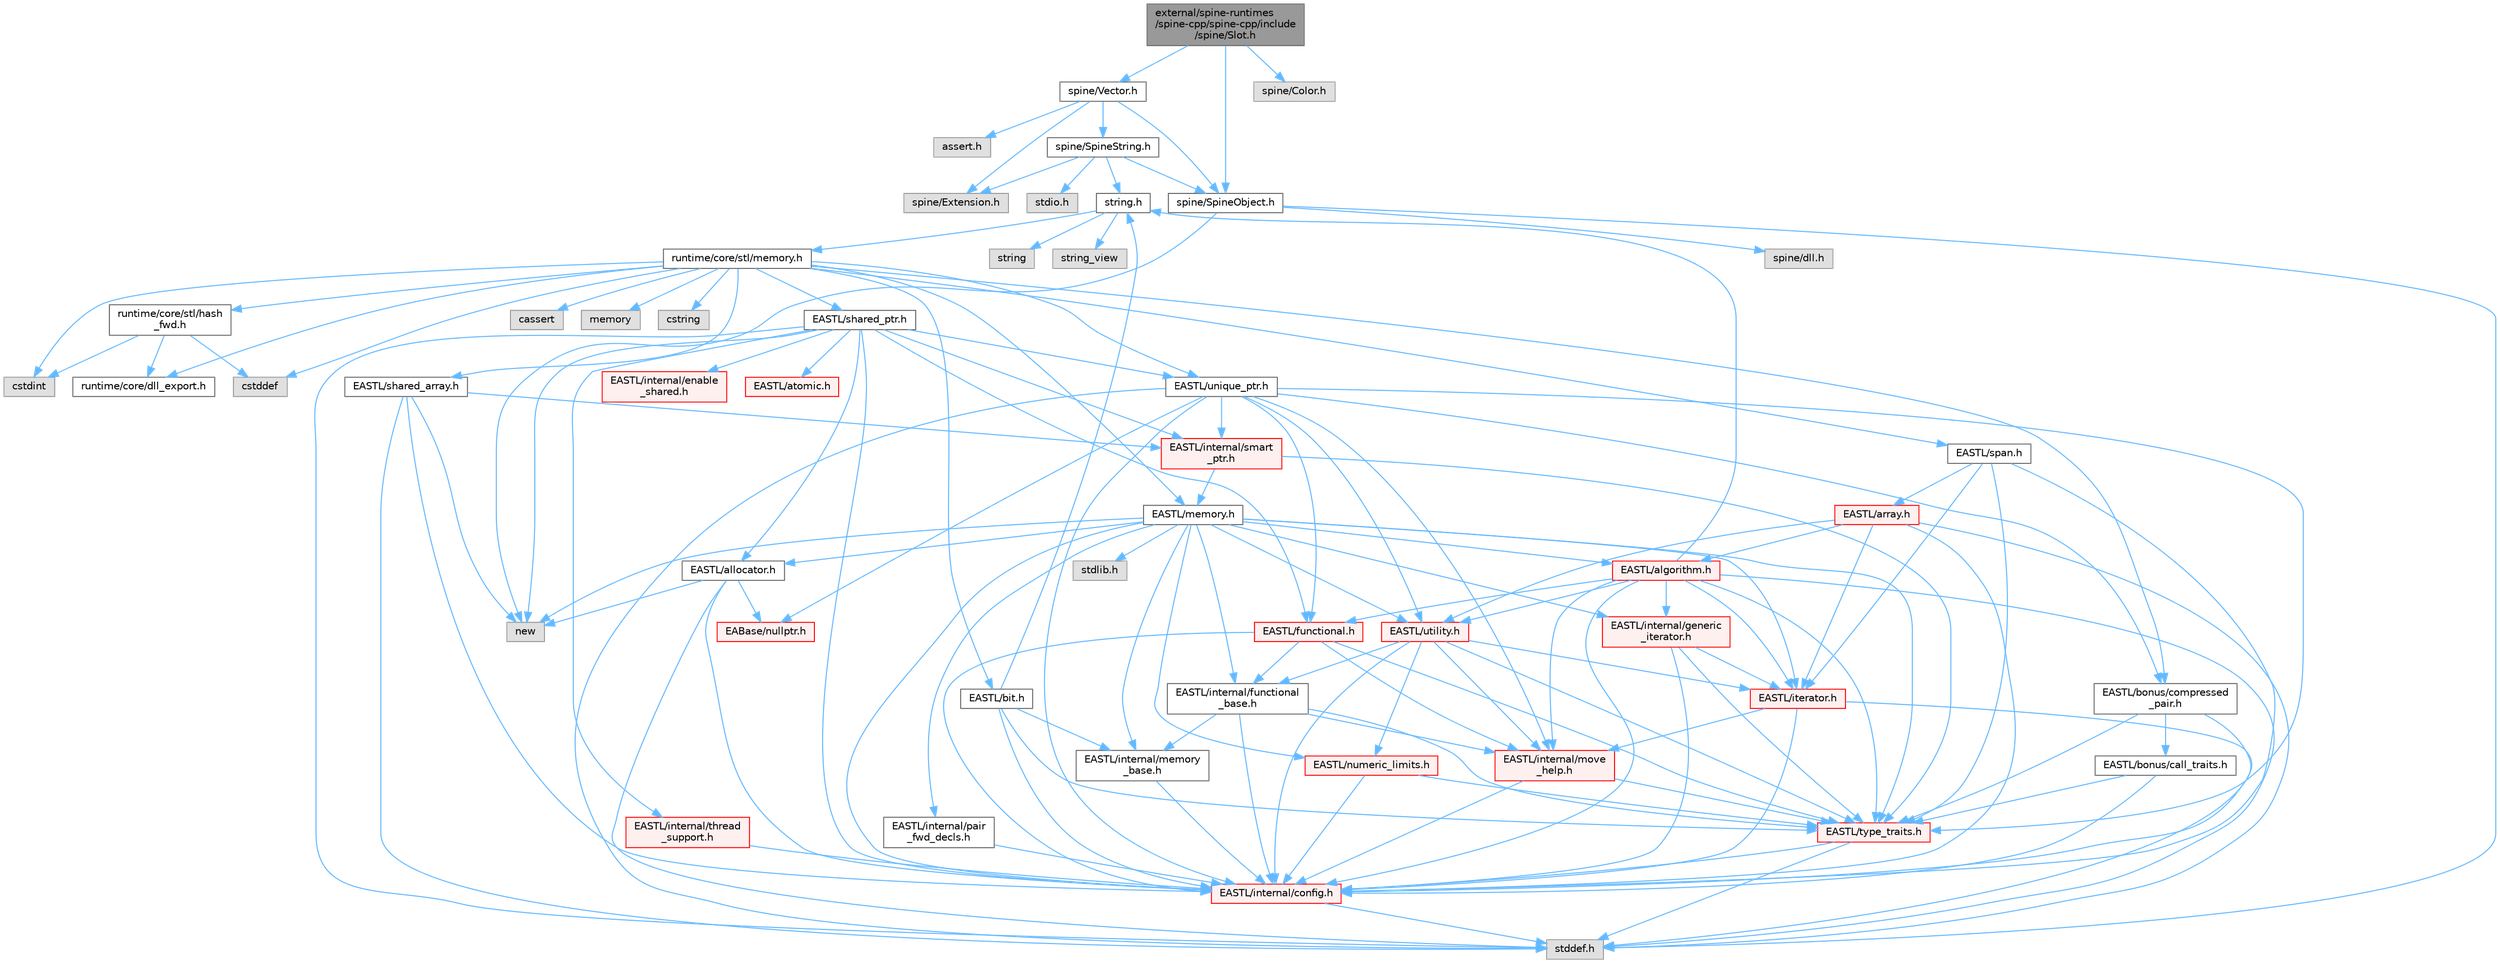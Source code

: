 digraph "external/spine-runtimes/spine-cpp/spine-cpp/include/spine/Slot.h"
{
 // LATEX_PDF_SIZE
  bgcolor="transparent";
  edge [fontname=Helvetica,fontsize=10,labelfontname=Helvetica,labelfontsize=10];
  node [fontname=Helvetica,fontsize=10,shape=box,height=0.2,width=0.4];
  Node1 [id="Node000001",label="external/spine-runtimes\l/spine-cpp/spine-cpp/include\l/spine/Slot.h",height=0.2,width=0.4,color="gray40", fillcolor="grey60", style="filled", fontcolor="black",tooltip=" "];
  Node1 -> Node2 [id="edge134_Node000001_Node000002",color="steelblue1",style="solid",tooltip=" "];
  Node2 [id="Node000002",label="spine/Vector.h",height=0.2,width=0.4,color="grey40", fillcolor="white", style="filled",URL="$external_2spine-runtimes_2spine-cpp_2spine-cpp_2include_2spine_2vector_8h.html",tooltip=" "];
  Node2 -> Node3 [id="edge135_Node000002_Node000003",color="steelblue1",style="solid",tooltip=" "];
  Node3 [id="Node000003",label="spine/Extension.h",height=0.2,width=0.4,color="grey60", fillcolor="#E0E0E0", style="filled",tooltip=" "];
  Node2 -> Node4 [id="edge136_Node000002_Node000004",color="steelblue1",style="solid",tooltip=" "];
  Node4 [id="Node000004",label="spine/SpineObject.h",height=0.2,width=0.4,color="grey40", fillcolor="white", style="filled",URL="$_spine_object_8h.html",tooltip=" "];
  Node4 -> Node5 [id="edge137_Node000004_Node000005",color="steelblue1",style="solid",tooltip=" "];
  Node5 [id="Node000005",label="new",height=0.2,width=0.4,color="grey60", fillcolor="#E0E0E0", style="filled",tooltip=" "];
  Node4 -> Node6 [id="edge138_Node000004_Node000006",color="steelblue1",style="solid",tooltip=" "];
  Node6 [id="Node000006",label="stddef.h",height=0.2,width=0.4,color="grey60", fillcolor="#E0E0E0", style="filled",tooltip=" "];
  Node4 -> Node7 [id="edge139_Node000004_Node000007",color="steelblue1",style="solid",tooltip=" "];
  Node7 [id="Node000007",label="spine/dll.h",height=0.2,width=0.4,color="grey60", fillcolor="#E0E0E0", style="filled",tooltip=" "];
  Node2 -> Node8 [id="edge140_Node000002_Node000008",color="steelblue1",style="solid",tooltip=" "];
  Node8 [id="Node000008",label="spine/SpineString.h",height=0.2,width=0.4,color="grey40", fillcolor="white", style="filled",URL="$_spine_string_8h.html",tooltip=" "];
  Node8 -> Node4 [id="edge141_Node000008_Node000004",color="steelblue1",style="solid",tooltip=" "];
  Node8 -> Node3 [id="edge142_Node000008_Node000003",color="steelblue1",style="solid",tooltip=" "];
  Node8 -> Node9 [id="edge143_Node000008_Node000009",color="steelblue1",style="solid",tooltip=" "];
  Node9 [id="Node000009",label="string.h",height=0.2,width=0.4,color="grey40", fillcolor="white", style="filled",URL="$string_8h.html",tooltip=" "];
  Node9 -> Node10 [id="edge144_Node000009_Node000010",color="steelblue1",style="solid",tooltip=" "];
  Node10 [id="Node000010",label="string",height=0.2,width=0.4,color="grey60", fillcolor="#E0E0E0", style="filled",tooltip=" "];
  Node9 -> Node11 [id="edge145_Node000009_Node000011",color="steelblue1",style="solid",tooltip=" "];
  Node11 [id="Node000011",label="string_view",height=0.2,width=0.4,color="grey60", fillcolor="#E0E0E0", style="filled",tooltip=" "];
  Node9 -> Node12 [id="edge146_Node000009_Node000012",color="steelblue1",style="solid",tooltip=" "];
  Node12 [id="Node000012",label="runtime/core/stl/memory.h",height=0.2,width=0.4,color="grey40", fillcolor="white", style="filled",URL="$runtime_2core_2stl_2memory_8h.html",tooltip=" "];
  Node12 -> Node13 [id="edge147_Node000012_Node000013",color="steelblue1",style="solid",tooltip=" "];
  Node13 [id="Node000013",label="cstddef",height=0.2,width=0.4,color="grey60", fillcolor="#E0E0E0", style="filled",tooltip=" "];
  Node12 -> Node14 [id="edge148_Node000012_Node000014",color="steelblue1",style="solid",tooltip=" "];
  Node14 [id="Node000014",label="cstdint",height=0.2,width=0.4,color="grey60", fillcolor="#E0E0E0", style="filled",tooltip=" "];
  Node12 -> Node15 [id="edge149_Node000012_Node000015",color="steelblue1",style="solid",tooltip=" "];
  Node15 [id="Node000015",label="cassert",height=0.2,width=0.4,color="grey60", fillcolor="#E0E0E0", style="filled",tooltip=" "];
  Node12 -> Node16 [id="edge150_Node000012_Node000016",color="steelblue1",style="solid",tooltip=" "];
  Node16 [id="Node000016",label="memory",height=0.2,width=0.4,color="grey60", fillcolor="#E0E0E0", style="filled",tooltip=" "];
  Node12 -> Node17 [id="edge151_Node000012_Node000017",color="steelblue1",style="solid",tooltip=" "];
  Node17 [id="Node000017",label="cstring",height=0.2,width=0.4,color="grey60", fillcolor="#E0E0E0", style="filled",tooltip=" "];
  Node12 -> Node18 [id="edge152_Node000012_Node000018",color="steelblue1",style="solid",tooltip=" "];
  Node18 [id="Node000018",label="EASTL/bit.h",height=0.2,width=0.4,color="grey40", fillcolor="white", style="filled",URL="$bit_8h.html",tooltip=" "];
  Node18 -> Node19 [id="edge153_Node000018_Node000019",color="steelblue1",style="solid",tooltip=" "];
  Node19 [id="Node000019",label="EASTL/internal/config.h",height=0.2,width=0.4,color="red", fillcolor="#FFF0F0", style="filled",URL="$runtime_2_e_a_s_t_l_2include_2_e_a_s_t_l_2internal_2config_8h.html",tooltip=" "];
  Node19 -> Node6 [id="edge154_Node000019_Node000006",color="steelblue1",style="solid",tooltip=" "];
  Node18 -> Node27 [id="edge155_Node000018_Node000027",color="steelblue1",style="solid",tooltip=" "];
  Node27 [id="Node000027",label="EASTL/internal/memory\l_base.h",height=0.2,width=0.4,color="grey40", fillcolor="white", style="filled",URL="$memory__base_8h.html",tooltip=" "];
  Node27 -> Node19 [id="edge156_Node000027_Node000019",color="steelblue1",style="solid",tooltip=" "];
  Node18 -> Node28 [id="edge157_Node000018_Node000028",color="steelblue1",style="solid",tooltip=" "];
  Node28 [id="Node000028",label="EASTL/type_traits.h",height=0.2,width=0.4,color="red", fillcolor="#FFF0F0", style="filled",URL="$_e_a_s_t_l_2include_2_e_a_s_t_l_2type__traits_8h.html",tooltip=" "];
  Node28 -> Node19 [id="edge158_Node000028_Node000019",color="steelblue1",style="solid",tooltip=" "];
  Node28 -> Node6 [id="edge159_Node000028_Node000006",color="steelblue1",style="solid",tooltip=" "];
  Node18 -> Node9 [id="edge160_Node000018_Node000009",color="steelblue1",style="solid",tooltip=" "];
  Node12 -> Node38 [id="edge161_Node000012_Node000038",color="steelblue1",style="solid",tooltip=" "];
  Node38 [id="Node000038",label="EASTL/memory.h",height=0.2,width=0.4,color="grey40", fillcolor="white", style="filled",URL="$runtime_2_e_a_s_t_l_2include_2_e_a_s_t_l_2memory_8h.html",tooltip=" "];
  Node38 -> Node19 [id="edge162_Node000038_Node000019",color="steelblue1",style="solid",tooltip=" "];
  Node38 -> Node27 [id="edge163_Node000038_Node000027",color="steelblue1",style="solid",tooltip=" "];
  Node38 -> Node39 [id="edge164_Node000038_Node000039",color="steelblue1",style="solid",tooltip=" "];
  Node39 [id="Node000039",label="EASTL/internal/generic\l_iterator.h",height=0.2,width=0.4,color="red", fillcolor="#FFF0F0", style="filled",URL="$generic__iterator_8h.html",tooltip=" "];
  Node39 -> Node19 [id="edge165_Node000039_Node000019",color="steelblue1",style="solid",tooltip=" "];
  Node39 -> Node40 [id="edge166_Node000039_Node000040",color="steelblue1",style="solid",tooltip=" "];
  Node40 [id="Node000040",label="EASTL/iterator.h",height=0.2,width=0.4,color="red", fillcolor="#FFF0F0", style="filled",URL="$_e_a_s_t_l_2include_2_e_a_s_t_l_2iterator_8h.html",tooltip=" "];
  Node40 -> Node19 [id="edge167_Node000040_Node000019",color="steelblue1",style="solid",tooltip=" "];
  Node40 -> Node41 [id="edge168_Node000040_Node000041",color="steelblue1",style="solid",tooltip=" "];
  Node41 [id="Node000041",label="EASTL/internal/move\l_help.h",height=0.2,width=0.4,color="red", fillcolor="#FFF0F0", style="filled",URL="$move__help_8h.html",tooltip=" "];
  Node41 -> Node19 [id="edge169_Node000041_Node000019",color="steelblue1",style="solid",tooltip=" "];
  Node41 -> Node28 [id="edge170_Node000041_Node000028",color="steelblue1",style="solid",tooltip=" "];
  Node40 -> Node6 [id="edge171_Node000040_Node000006",color="steelblue1",style="solid",tooltip=" "];
  Node39 -> Node28 [id="edge172_Node000039_Node000028",color="steelblue1",style="solid",tooltip=" "];
  Node38 -> Node43 [id="edge173_Node000038_Node000043",color="steelblue1",style="solid",tooltip=" "];
  Node43 [id="Node000043",label="EASTL/internal/pair\l_fwd_decls.h",height=0.2,width=0.4,color="grey40", fillcolor="white", style="filled",URL="$pair__fwd__decls_8h.html",tooltip=" "];
  Node43 -> Node19 [id="edge174_Node000043_Node000019",color="steelblue1",style="solid",tooltip=" "];
  Node38 -> Node44 [id="edge175_Node000038_Node000044",color="steelblue1",style="solid",tooltip=" "];
  Node44 [id="Node000044",label="EASTL/internal/functional\l_base.h",height=0.2,width=0.4,color="grey40", fillcolor="white", style="filled",URL="$functional__base_8h.html",tooltip=" "];
  Node44 -> Node19 [id="edge176_Node000044_Node000019",color="steelblue1",style="solid",tooltip=" "];
  Node44 -> Node27 [id="edge177_Node000044_Node000027",color="steelblue1",style="solid",tooltip=" "];
  Node44 -> Node41 [id="edge178_Node000044_Node000041",color="steelblue1",style="solid",tooltip=" "];
  Node44 -> Node28 [id="edge179_Node000044_Node000028",color="steelblue1",style="solid",tooltip=" "];
  Node38 -> Node45 [id="edge180_Node000038_Node000045",color="steelblue1",style="solid",tooltip=" "];
  Node45 [id="Node000045",label="EASTL/algorithm.h",height=0.2,width=0.4,color="red", fillcolor="#FFF0F0", style="filled",URL="$_e_a_s_t_l_2include_2_e_a_s_t_l_2algorithm_8h.html",tooltip=" "];
  Node45 -> Node19 [id="edge181_Node000045_Node000019",color="steelblue1",style="solid",tooltip=" "];
  Node45 -> Node28 [id="edge182_Node000045_Node000028",color="steelblue1",style="solid",tooltip=" "];
  Node45 -> Node41 [id="edge183_Node000045_Node000041",color="steelblue1",style="solid",tooltip=" "];
  Node45 -> Node40 [id="edge184_Node000045_Node000040",color="steelblue1",style="solid",tooltip=" "];
  Node45 -> Node48 [id="edge185_Node000045_Node000048",color="steelblue1",style="solid",tooltip=" "];
  Node48 [id="Node000048",label="EASTL/functional.h",height=0.2,width=0.4,color="red", fillcolor="#FFF0F0", style="filled",URL="$_e_a_s_t_l_2include_2_e_a_s_t_l_2functional_8h.html",tooltip=" "];
  Node48 -> Node19 [id="edge186_Node000048_Node000019",color="steelblue1",style="solid",tooltip=" "];
  Node48 -> Node41 [id="edge187_Node000048_Node000041",color="steelblue1",style="solid",tooltip=" "];
  Node48 -> Node28 [id="edge188_Node000048_Node000028",color="steelblue1",style="solid",tooltip=" "];
  Node48 -> Node44 [id="edge189_Node000048_Node000044",color="steelblue1",style="solid",tooltip=" "];
  Node45 -> Node54 [id="edge190_Node000045_Node000054",color="steelblue1",style="solid",tooltip=" "];
  Node54 [id="Node000054",label="EASTL/utility.h",height=0.2,width=0.4,color="red", fillcolor="#FFF0F0", style="filled",URL="$runtime_2_e_a_s_t_l_2include_2_e_a_s_t_l_2utility_8h.html",tooltip=" "];
  Node54 -> Node19 [id="edge191_Node000054_Node000019",color="steelblue1",style="solid",tooltip=" "];
  Node54 -> Node28 [id="edge192_Node000054_Node000028",color="steelblue1",style="solid",tooltip=" "];
  Node54 -> Node40 [id="edge193_Node000054_Node000040",color="steelblue1",style="solid",tooltip=" "];
  Node54 -> Node55 [id="edge194_Node000054_Node000055",color="steelblue1",style="solid",tooltip=" "];
  Node55 [id="Node000055",label="EASTL/numeric_limits.h",height=0.2,width=0.4,color="red", fillcolor="#FFF0F0", style="filled",URL="$numeric__limits_8h.html",tooltip=" "];
  Node55 -> Node19 [id="edge195_Node000055_Node000019",color="steelblue1",style="solid",tooltip=" "];
  Node55 -> Node28 [id="edge196_Node000055_Node000028",color="steelblue1",style="solid",tooltip=" "];
  Node54 -> Node44 [id="edge197_Node000054_Node000044",color="steelblue1",style="solid",tooltip=" "];
  Node54 -> Node41 [id="edge198_Node000054_Node000041",color="steelblue1",style="solid",tooltip=" "];
  Node45 -> Node39 [id="edge199_Node000045_Node000039",color="steelblue1",style="solid",tooltip=" "];
  Node45 -> Node6 [id="edge200_Node000045_Node000006",color="steelblue1",style="solid",tooltip=" "];
  Node45 -> Node9 [id="edge201_Node000045_Node000009",color="steelblue1",style="solid",tooltip=" "];
  Node38 -> Node28 [id="edge202_Node000038_Node000028",color="steelblue1",style="solid",tooltip=" "];
  Node38 -> Node52 [id="edge203_Node000038_Node000052",color="steelblue1",style="solid",tooltip=" "];
  Node52 [id="Node000052",label="EASTL/allocator.h",height=0.2,width=0.4,color="grey40", fillcolor="white", style="filled",URL="$runtime_2_e_a_s_t_l_2include_2_e_a_s_t_l_2allocator_8h.html",tooltip=" "];
  Node52 -> Node19 [id="edge204_Node000052_Node000019",color="steelblue1",style="solid",tooltip=" "];
  Node52 -> Node30 [id="edge205_Node000052_Node000030",color="steelblue1",style="solid",tooltip=" "];
  Node30 [id="Node000030",label="EABase/nullptr.h",height=0.2,width=0.4,color="red", fillcolor="#FFF0F0", style="filled",URL="$nullptr_8h.html",tooltip=" "];
  Node52 -> Node6 [id="edge206_Node000052_Node000006",color="steelblue1",style="solid",tooltip=" "];
  Node52 -> Node5 [id="edge207_Node000052_Node000005",color="steelblue1",style="solid",tooltip=" "];
  Node38 -> Node40 [id="edge208_Node000038_Node000040",color="steelblue1",style="solid",tooltip=" "];
  Node38 -> Node54 [id="edge209_Node000038_Node000054",color="steelblue1",style="solid",tooltip=" "];
  Node38 -> Node55 [id="edge210_Node000038_Node000055",color="steelblue1",style="solid",tooltip=" "];
  Node38 -> Node64 [id="edge211_Node000038_Node000064",color="steelblue1",style="solid",tooltip=" "];
  Node64 [id="Node000064",label="stdlib.h",height=0.2,width=0.4,color="grey60", fillcolor="#E0E0E0", style="filled",tooltip=" "];
  Node38 -> Node5 [id="edge212_Node000038_Node000005",color="steelblue1",style="solid",tooltip=" "];
  Node12 -> Node65 [id="edge213_Node000012_Node000065",color="steelblue1",style="solid",tooltip=" "];
  Node65 [id="Node000065",label="EASTL/shared_array.h",height=0.2,width=0.4,color="grey40", fillcolor="white", style="filled",URL="$shared__array_8h.html",tooltip=" "];
  Node65 -> Node19 [id="edge214_Node000065_Node000019",color="steelblue1",style="solid",tooltip=" "];
  Node65 -> Node66 [id="edge215_Node000065_Node000066",color="steelblue1",style="solid",tooltip=" "];
  Node66 [id="Node000066",label="EASTL/internal/smart\l_ptr.h",height=0.2,width=0.4,color="red", fillcolor="#FFF0F0", style="filled",URL="$smart__ptr_8h.html",tooltip=" "];
  Node66 -> Node38 [id="edge216_Node000066_Node000038",color="steelblue1",style="solid",tooltip=" "];
  Node66 -> Node28 [id="edge217_Node000066_Node000028",color="steelblue1",style="solid",tooltip=" "];
  Node65 -> Node5 [id="edge218_Node000065_Node000005",color="steelblue1",style="solid",tooltip=" "];
  Node65 -> Node6 [id="edge219_Node000065_Node000006",color="steelblue1",style="solid",tooltip=" "];
  Node12 -> Node68 [id="edge220_Node000012_Node000068",color="steelblue1",style="solid",tooltip=" "];
  Node68 [id="Node000068",label="EASTL/unique_ptr.h",height=0.2,width=0.4,color="grey40", fillcolor="white", style="filled",URL="$unique__ptr_8h.html",tooltip=" "];
  Node68 -> Node30 [id="edge221_Node000068_Node000030",color="steelblue1",style="solid",tooltip=" "];
  Node68 -> Node69 [id="edge222_Node000068_Node000069",color="steelblue1",style="solid",tooltip=" "];
  Node69 [id="Node000069",label="EASTL/bonus/compressed\l_pair.h",height=0.2,width=0.4,color="grey40", fillcolor="white", style="filled",URL="$compressed__pair_8h.html",tooltip=" "];
  Node69 -> Node19 [id="edge223_Node000069_Node000019",color="steelblue1",style="solid",tooltip=" "];
  Node69 -> Node28 [id="edge224_Node000069_Node000028",color="steelblue1",style="solid",tooltip=" "];
  Node69 -> Node70 [id="edge225_Node000069_Node000070",color="steelblue1",style="solid",tooltip=" "];
  Node70 [id="Node000070",label="EASTL/bonus/call_traits.h",height=0.2,width=0.4,color="grey40", fillcolor="white", style="filled",URL="$call__traits_8h.html",tooltip=" "];
  Node70 -> Node19 [id="edge226_Node000070_Node000019",color="steelblue1",style="solid",tooltip=" "];
  Node70 -> Node28 [id="edge227_Node000070_Node000028",color="steelblue1",style="solid",tooltip=" "];
  Node68 -> Node48 [id="edge228_Node000068_Node000048",color="steelblue1",style="solid",tooltip=" "];
  Node68 -> Node19 [id="edge229_Node000068_Node000019",color="steelblue1",style="solid",tooltip=" "];
  Node68 -> Node41 [id="edge230_Node000068_Node000041",color="steelblue1",style="solid",tooltip=" "];
  Node68 -> Node66 [id="edge231_Node000068_Node000066",color="steelblue1",style="solid",tooltip=" "];
  Node68 -> Node28 [id="edge232_Node000068_Node000028",color="steelblue1",style="solid",tooltip=" "];
  Node68 -> Node54 [id="edge233_Node000068_Node000054",color="steelblue1",style="solid",tooltip=" "];
  Node68 -> Node6 [id="edge234_Node000068_Node000006",color="steelblue1",style="solid",tooltip=" "];
  Node12 -> Node71 [id="edge235_Node000012_Node000071",color="steelblue1",style="solid",tooltip=" "];
  Node71 [id="Node000071",label="EASTL/shared_ptr.h",height=0.2,width=0.4,color="grey40", fillcolor="white", style="filled",URL="$shared__ptr_8h.html",tooltip=" "];
  Node71 -> Node19 [id="edge236_Node000071_Node000019",color="steelblue1",style="solid",tooltip=" "];
  Node71 -> Node66 [id="edge237_Node000071_Node000066",color="steelblue1",style="solid",tooltip=" "];
  Node71 -> Node72 [id="edge238_Node000071_Node000072",color="steelblue1",style="solid",tooltip=" "];
  Node72 [id="Node000072",label="EASTL/internal/thread\l_support.h",height=0.2,width=0.4,color="red", fillcolor="#FFF0F0", style="filled",URL="$thread__support_8h.html",tooltip=" "];
  Node72 -> Node19 [id="edge239_Node000072_Node000019",color="steelblue1",style="solid",tooltip=" "];
  Node71 -> Node68 [id="edge240_Node000071_Node000068",color="steelblue1",style="solid",tooltip=" "];
  Node71 -> Node48 [id="edge241_Node000071_Node000048",color="steelblue1",style="solid",tooltip=" "];
  Node71 -> Node52 [id="edge242_Node000071_Node000052",color="steelblue1",style="solid",tooltip=" "];
  Node71 -> Node73 [id="edge243_Node000071_Node000073",color="steelblue1",style="solid",tooltip=" "];
  Node73 [id="Node000073",label="EASTL/atomic.h",height=0.2,width=0.4,color="red", fillcolor="#FFF0F0", style="filled",URL="$runtime_2_e_a_s_t_l_2include_2_e_a_s_t_l_2atomic_8h.html",tooltip=" "];
  Node71 -> Node5 [id="edge244_Node000071_Node000005",color="steelblue1",style="solid",tooltip=" "];
  Node71 -> Node6 [id="edge245_Node000071_Node000006",color="steelblue1",style="solid",tooltip=" "];
  Node71 -> Node150 [id="edge246_Node000071_Node000150",color="steelblue1",style="solid",tooltip=" "];
  Node150 [id="Node000150",label="EASTL/internal/enable\l_shared.h",height=0.2,width=0.4,color="red", fillcolor="#FFF0F0", style="filled",URL="$enable__shared_8h.html",tooltip=" "];
  Node12 -> Node151 [id="edge247_Node000012_Node000151",color="steelblue1",style="solid",tooltip=" "];
  Node151 [id="Node000151",label="EASTL/span.h",height=0.2,width=0.4,color="grey40", fillcolor="white", style="filled",URL="$span_8h.html",tooltip=" "];
  Node151 -> Node19 [id="edge248_Node000151_Node000019",color="steelblue1",style="solid",tooltip=" "];
  Node151 -> Node28 [id="edge249_Node000151_Node000028",color="steelblue1",style="solid",tooltip=" "];
  Node151 -> Node40 [id="edge250_Node000151_Node000040",color="steelblue1",style="solid",tooltip=" "];
  Node151 -> Node152 [id="edge251_Node000151_Node000152",color="steelblue1",style="solid",tooltip=" "];
  Node152 [id="Node000152",label="EASTL/array.h",height=0.2,width=0.4,color="red", fillcolor="#FFF0F0", style="filled",URL="$runtime_2_e_a_s_t_l_2include_2_e_a_s_t_l_2array_8h.html",tooltip=" "];
  Node152 -> Node19 [id="edge252_Node000152_Node000019",color="steelblue1",style="solid",tooltip=" "];
  Node152 -> Node40 [id="edge253_Node000152_Node000040",color="steelblue1",style="solid",tooltip=" "];
  Node152 -> Node45 [id="edge254_Node000152_Node000045",color="steelblue1",style="solid",tooltip=" "];
  Node152 -> Node54 [id="edge255_Node000152_Node000054",color="steelblue1",style="solid",tooltip=" "];
  Node152 -> Node6 [id="edge256_Node000152_Node000006",color="steelblue1",style="solid",tooltip=" "];
  Node12 -> Node69 [id="edge257_Node000012_Node000069",color="steelblue1",style="solid",tooltip=" "];
  Node12 -> Node154 [id="edge258_Node000012_Node000154",color="steelblue1",style="solid",tooltip=" "];
  Node154 [id="Node000154",label="runtime/core/dll_export.h",height=0.2,width=0.4,color="grey40", fillcolor="white", style="filled",URL="$dll__export_8h.html",tooltip=" "];
  Node12 -> Node155 [id="edge259_Node000012_Node000155",color="steelblue1",style="solid",tooltip=" "];
  Node155 [id="Node000155",label="runtime/core/stl/hash\l_fwd.h",height=0.2,width=0.4,color="grey40", fillcolor="white", style="filled",URL="$hash__fwd_8h.html",tooltip=" "];
  Node155 -> Node13 [id="edge260_Node000155_Node000013",color="steelblue1",style="solid",tooltip=" "];
  Node155 -> Node14 [id="edge261_Node000155_Node000014",color="steelblue1",style="solid",tooltip=" "];
  Node155 -> Node154 [id="edge262_Node000155_Node000154",color="steelblue1",style="solid",tooltip=" "];
  Node8 -> Node156 [id="edge263_Node000008_Node000156",color="steelblue1",style="solid",tooltip=" "];
  Node156 [id="Node000156",label="stdio.h",height=0.2,width=0.4,color="grey60", fillcolor="#E0E0E0", style="filled",tooltip=" "];
  Node2 -> Node157 [id="edge264_Node000002_Node000157",color="steelblue1",style="solid",tooltip=" "];
  Node157 [id="Node000157",label="assert.h",height=0.2,width=0.4,color="grey60", fillcolor="#E0E0E0", style="filled",tooltip=" "];
  Node1 -> Node4 [id="edge265_Node000001_Node000004",color="steelblue1",style="solid",tooltip=" "];
  Node1 -> Node158 [id="edge266_Node000001_Node000158",color="steelblue1",style="solid",tooltip=" "];
  Node158 [id="Node000158",label="spine/Color.h",height=0.2,width=0.4,color="grey60", fillcolor="#E0E0E0", style="filled",tooltip=" "];
}
